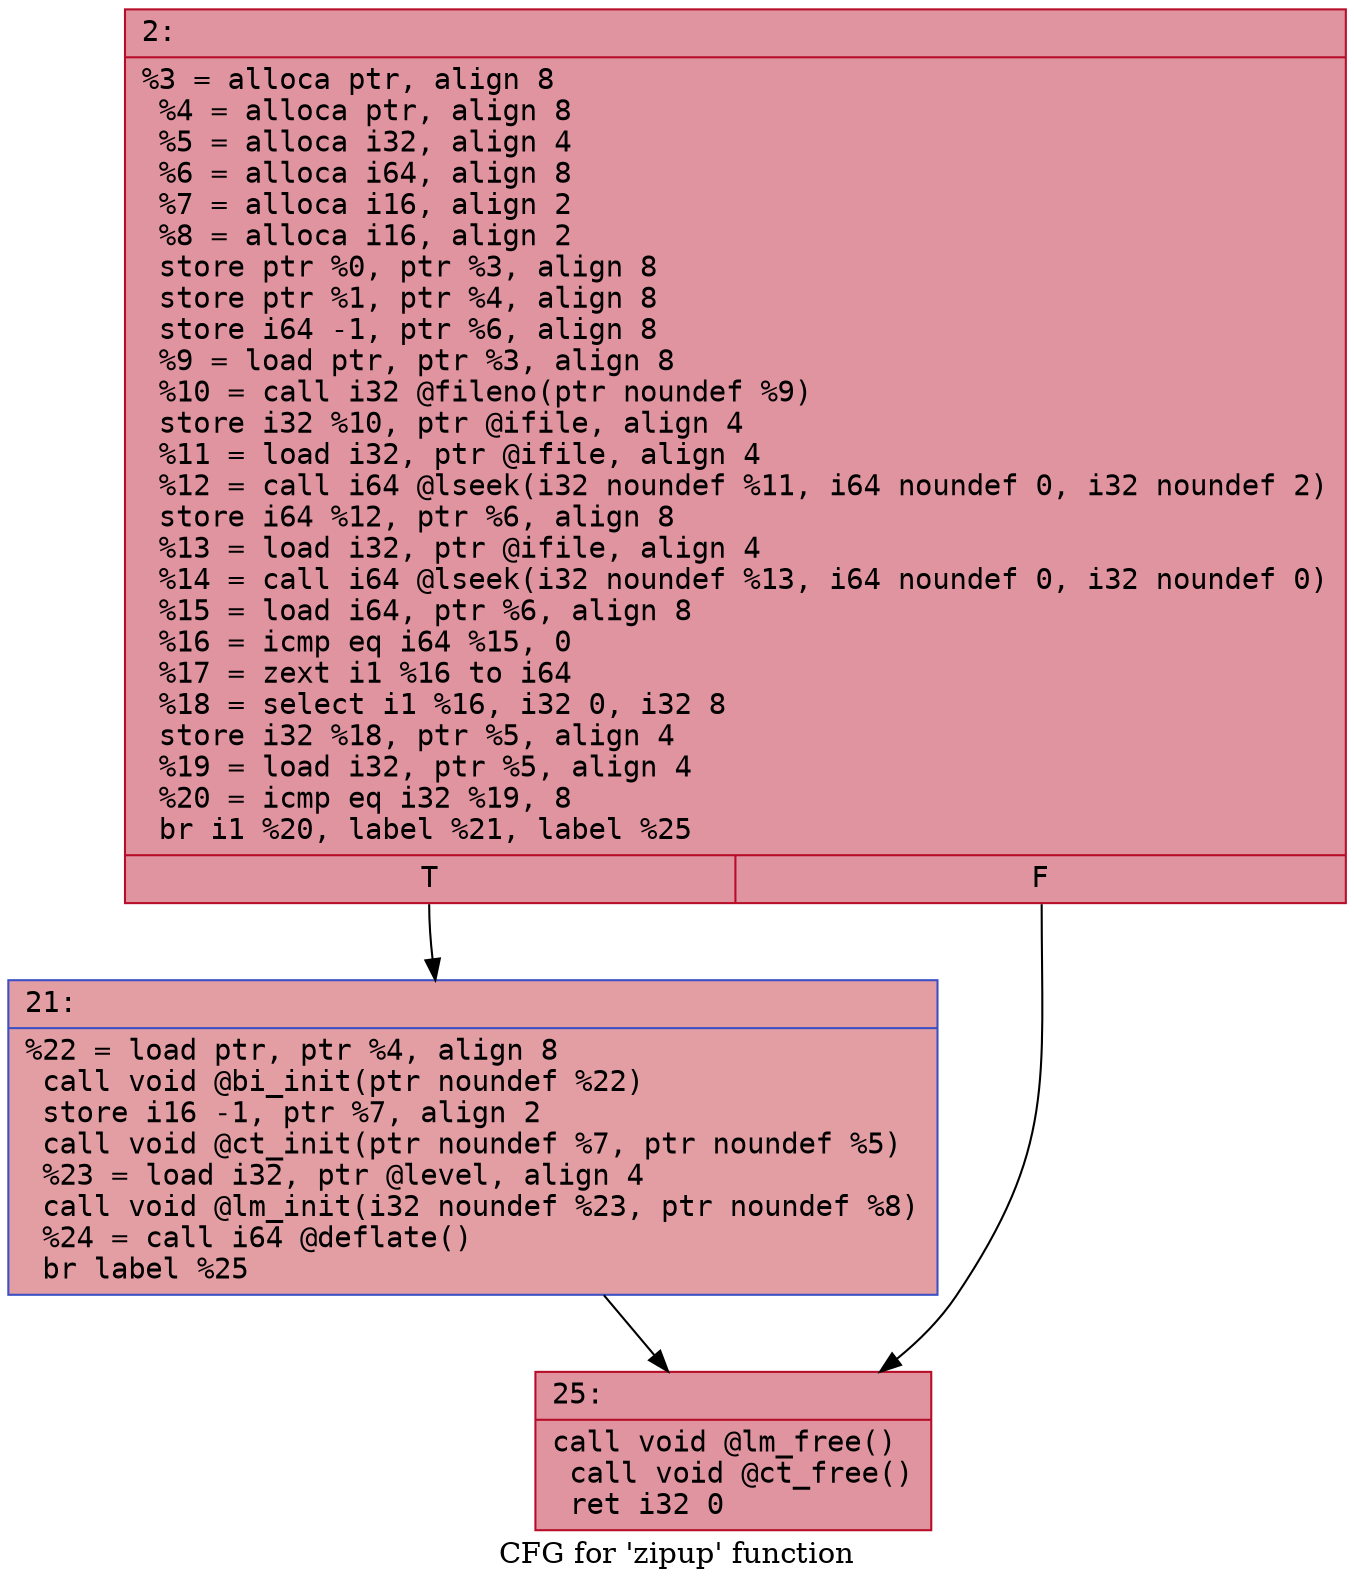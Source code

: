 digraph "CFG for 'zipup' function" {
	label="CFG for 'zipup' function";

	Node0x600003ca5fe0 [shape=record,color="#b70d28ff", style=filled, fillcolor="#b70d2870" fontname="Courier",label="{2:\l|  %3 = alloca ptr, align 8\l  %4 = alloca ptr, align 8\l  %5 = alloca i32, align 4\l  %6 = alloca i64, align 8\l  %7 = alloca i16, align 2\l  %8 = alloca i16, align 2\l  store ptr %0, ptr %3, align 8\l  store ptr %1, ptr %4, align 8\l  store i64 -1, ptr %6, align 8\l  %9 = load ptr, ptr %3, align 8\l  %10 = call i32 @fileno(ptr noundef %9)\l  store i32 %10, ptr @ifile, align 4\l  %11 = load i32, ptr @ifile, align 4\l  %12 = call i64 @lseek(i32 noundef %11, i64 noundef 0, i32 noundef 2)\l  store i64 %12, ptr %6, align 8\l  %13 = load i32, ptr @ifile, align 4\l  %14 = call i64 @lseek(i32 noundef %13, i64 noundef 0, i32 noundef 0)\l  %15 = load i64, ptr %6, align 8\l  %16 = icmp eq i64 %15, 0\l  %17 = zext i1 %16 to i64\l  %18 = select i1 %16, i32 0, i32 8\l  store i32 %18, ptr %5, align 4\l  %19 = load i32, ptr %5, align 4\l  %20 = icmp eq i32 %19, 8\l  br i1 %20, label %21, label %25\l|{<s0>T|<s1>F}}"];
	Node0x600003ca5fe0:s0 -> Node0x600003ca6030[tooltip="2 -> 21\nProbability 50.00%" ];
	Node0x600003ca5fe0:s1 -> Node0x600003ca6080[tooltip="2 -> 25\nProbability 50.00%" ];
	Node0x600003ca6030 [shape=record,color="#3d50c3ff", style=filled, fillcolor="#be242e70" fontname="Courier",label="{21:\l|  %22 = load ptr, ptr %4, align 8\l  call void @bi_init(ptr noundef %22)\l  store i16 -1, ptr %7, align 2\l  call void @ct_init(ptr noundef %7, ptr noundef %5)\l  %23 = load i32, ptr @level, align 4\l  call void @lm_init(i32 noundef %23, ptr noundef %8)\l  %24 = call i64 @deflate()\l  br label %25\l}"];
	Node0x600003ca6030 -> Node0x600003ca6080[tooltip="21 -> 25\nProbability 100.00%" ];
	Node0x600003ca6080 [shape=record,color="#b70d28ff", style=filled, fillcolor="#b70d2870" fontname="Courier",label="{25:\l|  call void @lm_free()\l  call void @ct_free()\l  ret i32 0\l}"];
}
